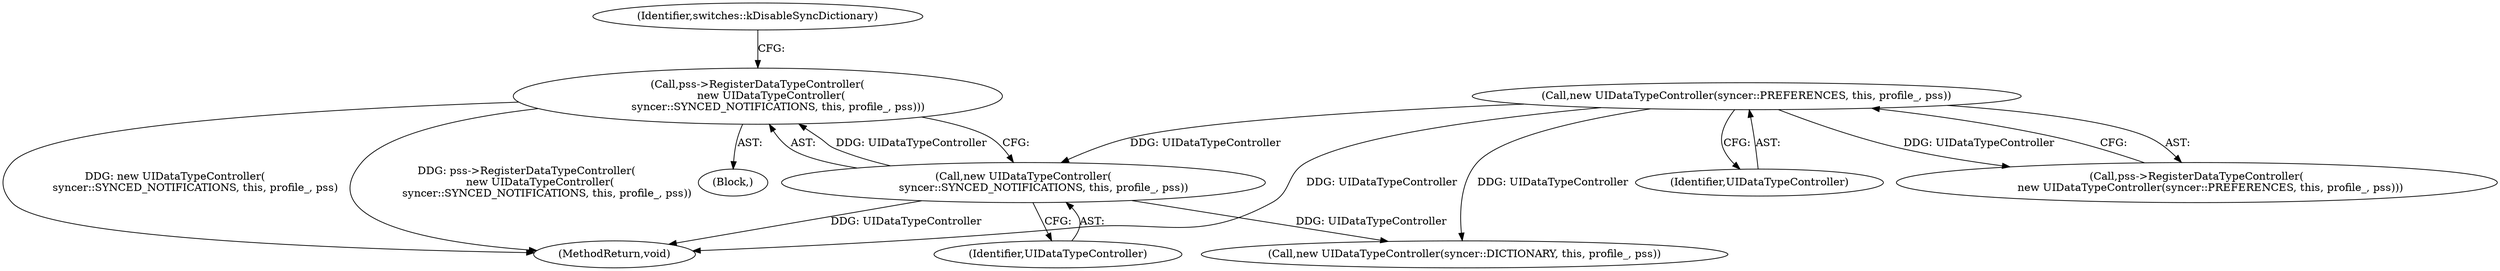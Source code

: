 digraph "1_Chrome_0b53a1df69a39e0663c9e4d651de402fc3d1d10a@del" {
"1000163" [label="(Call,pss->RegisterDataTypeController(\n        new UIDataTypeController(\n            syncer::SYNCED_NOTIFICATIONS, this, profile_, pss)))"];
"1000164" [label="(Call,new UIDataTypeController(\n            syncer::SYNCED_NOTIFICATIONS, this, profile_, pss))"];
"1000125" [label="(Call,new UIDataTypeController(syncer::PREFERENCES, this, profile_, pss))"];
"1000174" [label="(MethodReturn,void)"];
"1000162" [label="(Block,)"];
"1000169" [label="(Identifier,switches::kDisableSyncDictionary)"];
"1000125" [label="(Call,new UIDataTypeController(syncer::PREFERENCES, this, profile_, pss))"];
"1000172" [label="(Call,new UIDataTypeController(syncer::DICTIONARY, this, profile_, pss))"];
"1000126" [label="(Identifier,UIDataTypeController)"];
"1000165" [label="(Identifier,UIDataTypeController)"];
"1000164" [label="(Call,new UIDataTypeController(\n            syncer::SYNCED_NOTIFICATIONS, this, profile_, pss))"];
"1000163" [label="(Call,pss->RegisterDataTypeController(\n        new UIDataTypeController(\n            syncer::SYNCED_NOTIFICATIONS, this, profile_, pss)))"];
"1000124" [label="(Call,pss->RegisterDataTypeController(\n        new UIDataTypeController(syncer::PREFERENCES, this, profile_, pss)))"];
"1000163" -> "1000162"  [label="AST: "];
"1000163" -> "1000164"  [label="CFG: "];
"1000164" -> "1000163"  [label="AST: "];
"1000169" -> "1000163"  [label="CFG: "];
"1000163" -> "1000174"  [label="DDG: new UIDataTypeController(\n            syncer::SYNCED_NOTIFICATIONS, this, profile_, pss)"];
"1000163" -> "1000174"  [label="DDG: pss->RegisterDataTypeController(\n        new UIDataTypeController(\n            syncer::SYNCED_NOTIFICATIONS, this, profile_, pss))"];
"1000164" -> "1000163"  [label="DDG: UIDataTypeController"];
"1000164" -> "1000165"  [label="CFG: "];
"1000165" -> "1000164"  [label="AST: "];
"1000164" -> "1000174"  [label="DDG: UIDataTypeController"];
"1000125" -> "1000164"  [label="DDG: UIDataTypeController"];
"1000164" -> "1000172"  [label="DDG: UIDataTypeController"];
"1000125" -> "1000124"  [label="AST: "];
"1000125" -> "1000126"  [label="CFG: "];
"1000126" -> "1000125"  [label="AST: "];
"1000124" -> "1000125"  [label="CFG: "];
"1000125" -> "1000174"  [label="DDG: UIDataTypeController"];
"1000125" -> "1000124"  [label="DDG: UIDataTypeController"];
"1000125" -> "1000172"  [label="DDG: UIDataTypeController"];
}
